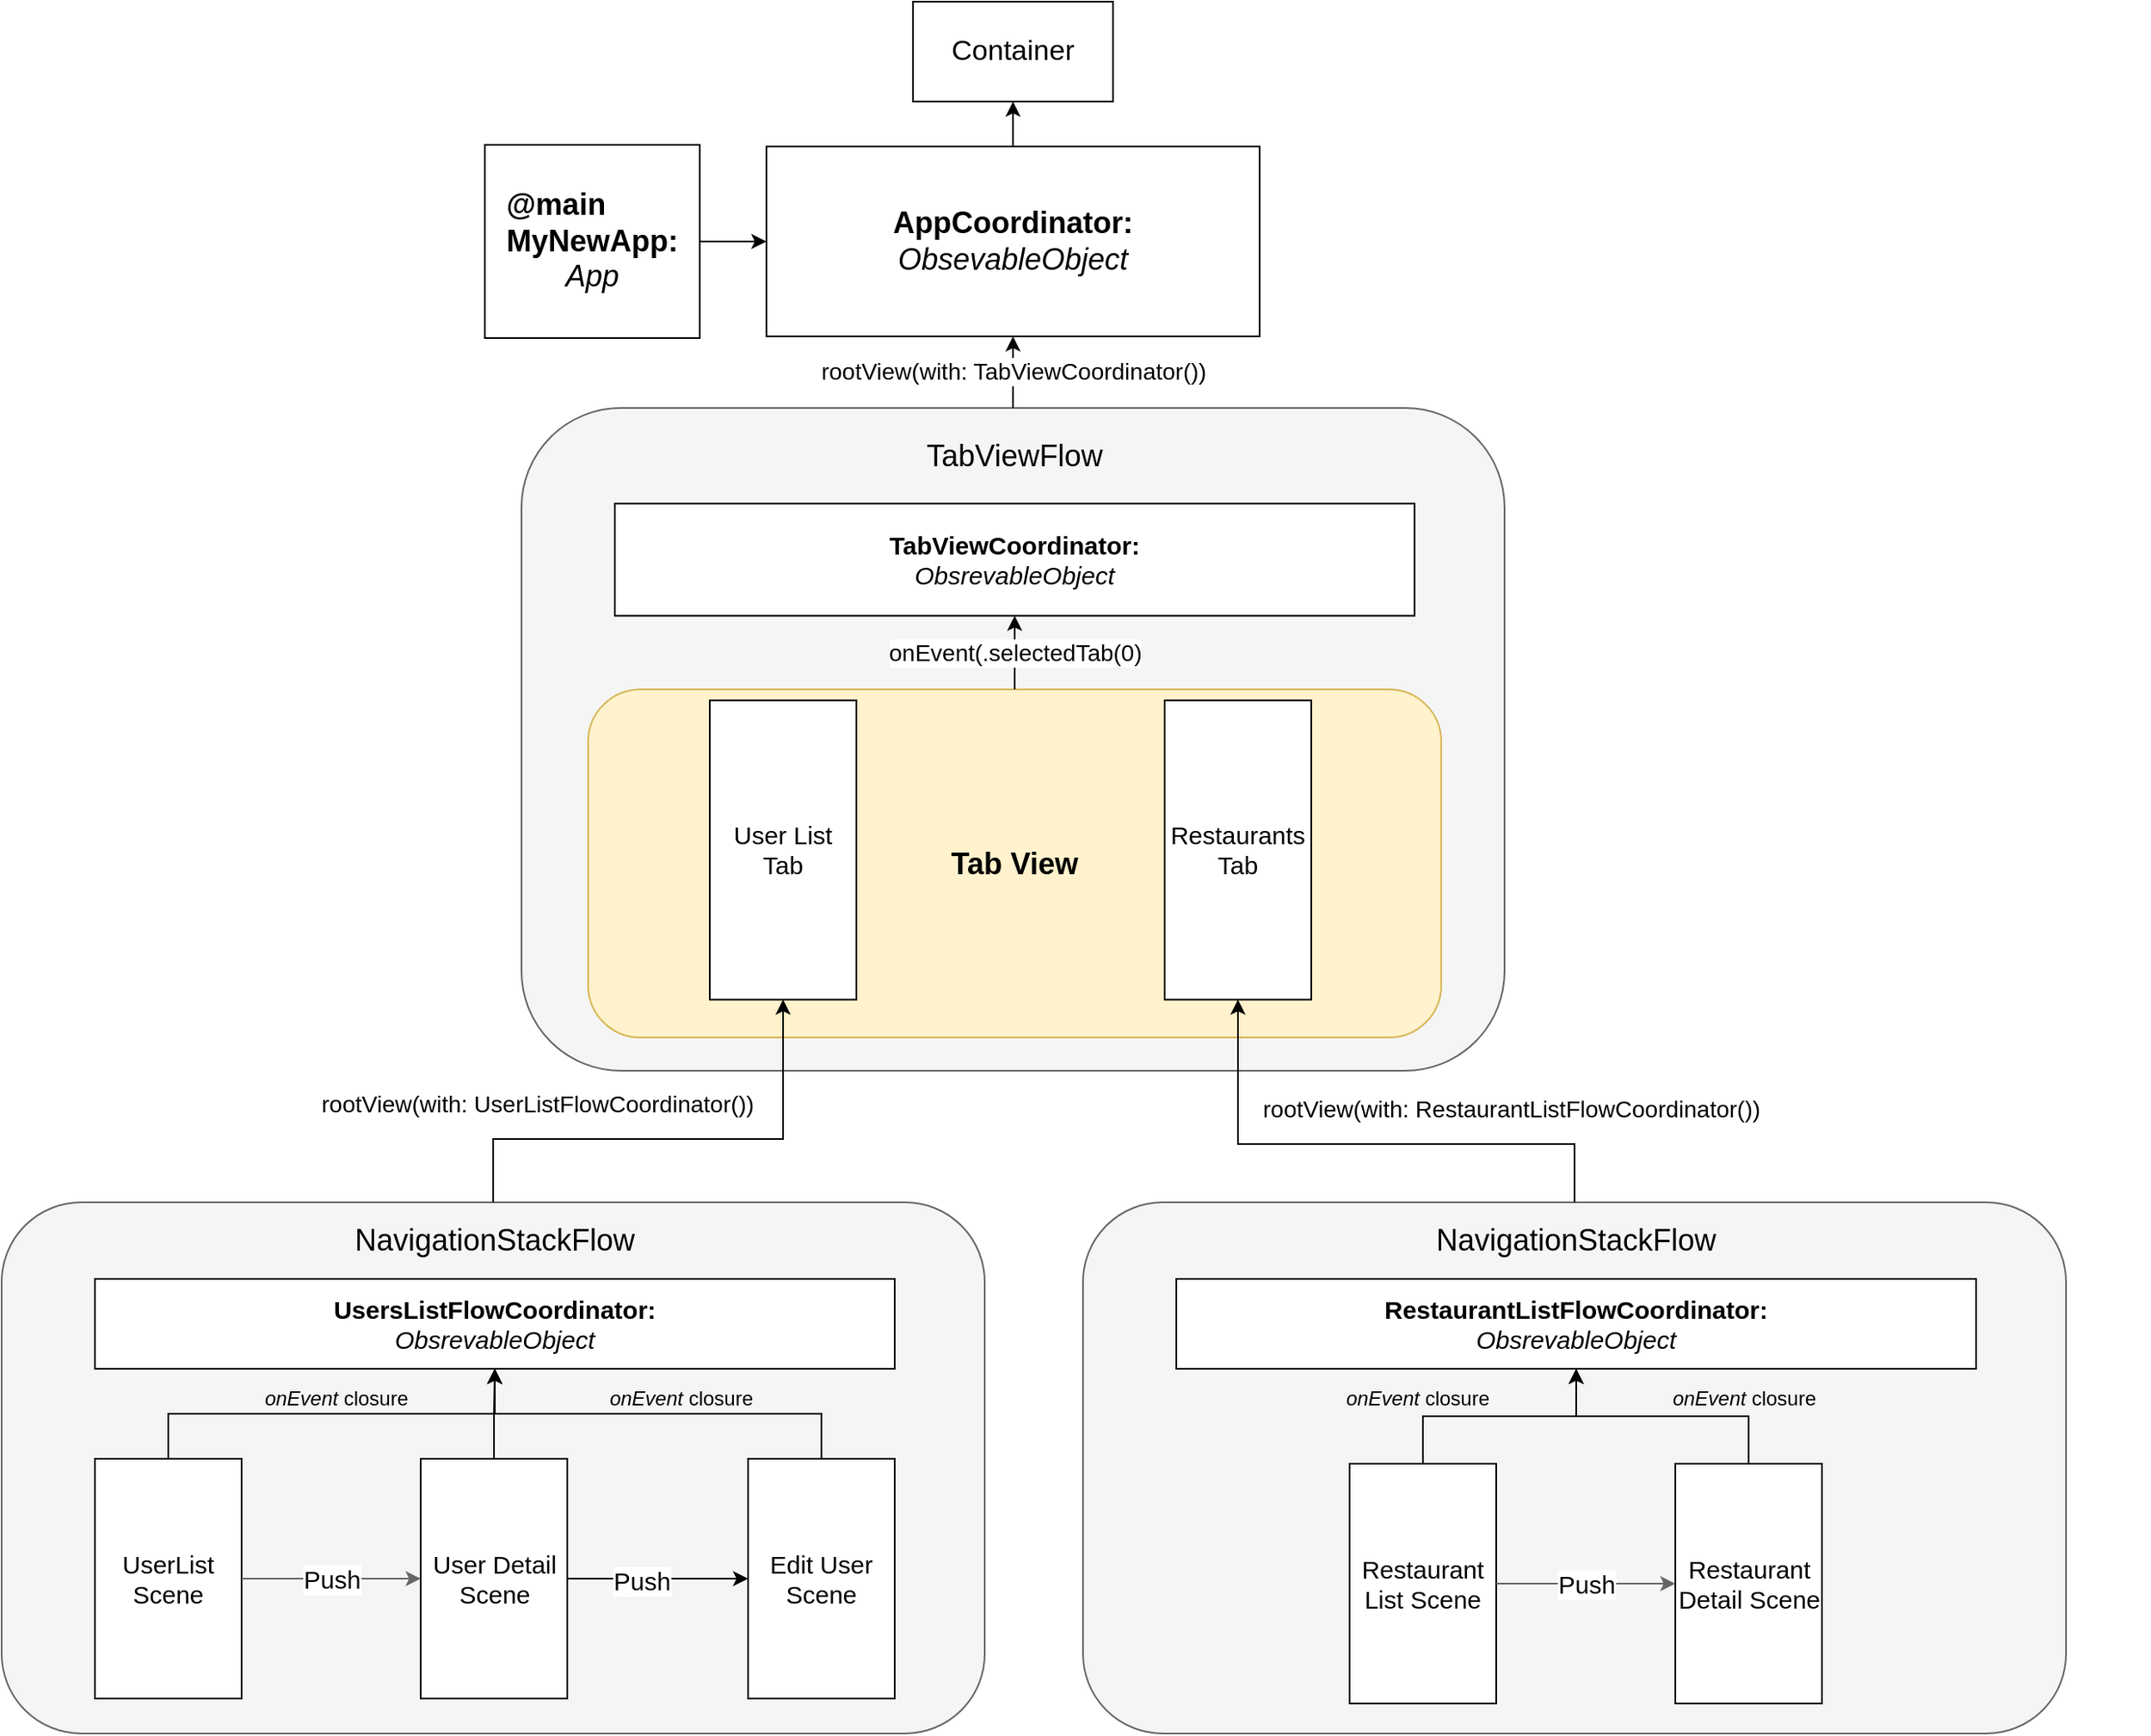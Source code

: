 <mxfile version="22.1.18" type="device">
  <diagram name="Page-1" id="Ri_AC8p3iXawiXWS5mzz">
    <mxGraphModel dx="1866" dy="1789" grid="0" gridSize="10" guides="1" tooltips="1" connect="1" arrows="1" fold="1" page="0" pageScale="1" pageWidth="827" pageHeight="1169" math="0" shadow="0">
      <root>
        <mxCell id="0" />
        <mxCell id="1" parent="0" />
        <mxCell id="uOMRUbiovgpeaWf4q9SV-27" style="edgeStyle=orthogonalEdgeStyle;rounded=0;orthogonalLoop=1;jettySize=auto;html=1;exitX=1;exitY=0.5;exitDx=0;exitDy=0;entryX=0;entryY=0.5;entryDx=0;entryDy=0;" edge="1" parent="1" source="uOMRUbiovgpeaWf4q9SV-18" target="uOMRUbiovgpeaWf4q9SV-22">
          <mxGeometry relative="1" as="geometry" />
        </mxCell>
        <mxCell id="uOMRUbiovgpeaWf4q9SV-18" value="&lt;div style=&quot;text-align: left;&quot;&gt;&lt;b&gt;@main&lt;/b&gt;&lt;/div&gt;&lt;b&gt;MyNewApp:&lt;/b&gt;&lt;br&gt;&lt;i&gt;App&lt;/i&gt;" style="rounded=0;whiteSpace=wrap;html=1;fontSize=18;align=center;" vertex="1" parent="1">
          <mxGeometry x="141" y="-343" width="129" height="116" as="geometry" />
        </mxCell>
        <mxCell id="uOMRUbiovgpeaWf4q9SV-25" style="edgeStyle=orthogonalEdgeStyle;rounded=0;orthogonalLoop=1;jettySize=auto;html=1;exitX=0.5;exitY=0;exitDx=0;exitDy=0;" edge="1" parent="1" source="uOMRUbiovgpeaWf4q9SV-22" target="uOMRUbiovgpeaWf4q9SV-26">
          <mxGeometry relative="1" as="geometry">
            <mxPoint x="458" y="-425" as="targetPoint" />
          </mxGeometry>
        </mxCell>
        <mxCell id="uOMRUbiovgpeaWf4q9SV-22" value="&lt;b&gt;AppCoordinator:&lt;/b&gt;&lt;br&gt;&lt;i&gt;ObsevableObject&lt;/i&gt;" style="rounded=0;whiteSpace=wrap;html=1;fontSize=18;" vertex="1" parent="1">
          <mxGeometry x="310" y="-342" width="296" height="114" as="geometry" />
        </mxCell>
        <mxCell id="uOMRUbiovgpeaWf4q9SV-26" value="Container" style="rounded=0;whiteSpace=wrap;html=1;fontSize=17;" vertex="1" parent="1">
          <mxGeometry x="398" y="-429" width="120" height="60" as="geometry" />
        </mxCell>
        <mxCell id="uOMRUbiovgpeaWf4q9SV-38" value="" style="group" vertex="1" connectable="0" parent="1">
          <mxGeometry x="-149" y="292" width="590" height="319" as="geometry" />
        </mxCell>
        <mxCell id="uOMRUbiovgpeaWf4q9SV-1" value="" style="rounded=1;whiteSpace=wrap;html=1;fillColor=#f5f5f5;strokeColor=#666666;fontColor=#333333;" vertex="1" parent="uOMRUbiovgpeaWf4q9SV-38">
          <mxGeometry width="590" height="319" as="geometry" />
        </mxCell>
        <mxCell id="uOMRUbiovgpeaWf4q9SV-2" value="UsersListFlowCoordinator:&lt;br&gt;&lt;span style=&quot;font-weight: normal;&quot;&gt;&lt;i&gt;ObsrevableObject&lt;/i&gt;&lt;/span&gt;" style="rounded=0;whiteSpace=wrap;html=1;fontStyle=1;fontSize=15;" vertex="1" parent="uOMRUbiovgpeaWf4q9SV-38">
          <mxGeometry x="56" y="46" width="480" height="54" as="geometry" />
        </mxCell>
        <mxCell id="uOMRUbiovgpeaWf4q9SV-4" value="" style="group;fontSize=14;" vertex="1" connectable="0" parent="uOMRUbiovgpeaWf4q9SV-38">
          <mxGeometry x="56" y="154" width="480" height="144" as="geometry" />
        </mxCell>
        <mxCell id="uOMRUbiovgpeaWf4q9SV-5" value="UserList Scene" style="rounded=0;whiteSpace=wrap;html=1;fontSize=15;" vertex="1" parent="uOMRUbiovgpeaWf4q9SV-4">
          <mxGeometry width="88" height="144" as="geometry" />
        </mxCell>
        <mxCell id="uOMRUbiovgpeaWf4q9SV-6" value="User Detail Scene" style="rounded=0;whiteSpace=wrap;html=1;fontSize=15;" vertex="1" parent="uOMRUbiovgpeaWf4q9SV-4">
          <mxGeometry x="195.5" width="88" height="144" as="geometry" />
        </mxCell>
        <mxCell id="uOMRUbiovgpeaWf4q9SV-7" value="Push" style="edgeStyle=orthogonalEdgeStyle;rounded=0;orthogonalLoop=1;jettySize=auto;html=1;exitX=1;exitY=0.5;exitDx=0;exitDy=0;entryX=0;entryY=0.5;entryDx=0;entryDy=0;fontSize=15;fillColor=#f5f5f5;strokeColor=#666666;" edge="1" parent="uOMRUbiovgpeaWf4q9SV-4" source="uOMRUbiovgpeaWf4q9SV-5" target="uOMRUbiovgpeaWf4q9SV-6">
          <mxGeometry relative="1" as="geometry" />
        </mxCell>
        <mxCell id="uOMRUbiovgpeaWf4q9SV-8" value="Edit User Scene" style="rounded=0;whiteSpace=wrap;html=1;fontSize=15;" vertex="1" parent="uOMRUbiovgpeaWf4q9SV-4">
          <mxGeometry x="392" width="88" height="144" as="geometry" />
        </mxCell>
        <mxCell id="uOMRUbiovgpeaWf4q9SV-9" style="edgeStyle=orthogonalEdgeStyle;rounded=0;orthogonalLoop=1;jettySize=auto;html=1;exitX=1;exitY=0.5;exitDx=0;exitDy=0;" edge="1" parent="uOMRUbiovgpeaWf4q9SV-4" source="uOMRUbiovgpeaWf4q9SV-6" target="uOMRUbiovgpeaWf4q9SV-8">
          <mxGeometry relative="1" as="geometry" />
        </mxCell>
        <mxCell id="uOMRUbiovgpeaWf4q9SV-10" value="Push" style="edgeLabel;html=1;align=center;verticalAlign=middle;resizable=0;points=[];fontSize=15;" vertex="1" connectable="0" parent="uOMRUbiovgpeaWf4q9SV-9">
          <mxGeometry x="-0.198" y="-1" relative="1" as="geometry">
            <mxPoint x="1" as="offset" />
          </mxGeometry>
        </mxCell>
        <mxCell id="uOMRUbiovgpeaWf4q9SV-11" style="edgeStyle=orthogonalEdgeStyle;rounded=0;orthogonalLoop=1;jettySize=auto;html=1;exitX=0.5;exitY=0;exitDx=0;exitDy=0;entryX=0.5;entryY=1;entryDx=0;entryDy=0;" edge="1" parent="uOMRUbiovgpeaWf4q9SV-38" source="uOMRUbiovgpeaWf4q9SV-5" target="uOMRUbiovgpeaWf4q9SV-2">
          <mxGeometry relative="1" as="geometry" />
        </mxCell>
        <mxCell id="uOMRUbiovgpeaWf4q9SV-12" style="edgeStyle=orthogonalEdgeStyle;rounded=0;orthogonalLoop=1;jettySize=auto;html=1;exitX=0.5;exitY=0;exitDx=0;exitDy=0;entryX=0.5;entryY=1;entryDx=0;entryDy=0;" edge="1" parent="uOMRUbiovgpeaWf4q9SV-38" source="uOMRUbiovgpeaWf4q9SV-8" target="uOMRUbiovgpeaWf4q9SV-2">
          <mxGeometry relative="1" as="geometry" />
        </mxCell>
        <mxCell id="uOMRUbiovgpeaWf4q9SV-13" style="edgeStyle=orthogonalEdgeStyle;rounded=0;orthogonalLoop=1;jettySize=auto;html=1;exitX=0.5;exitY=0;exitDx=0;exitDy=0;entryX=0.5;entryY=1;entryDx=0;entryDy=0;" edge="1" parent="uOMRUbiovgpeaWf4q9SV-38" source="uOMRUbiovgpeaWf4q9SV-6" target="uOMRUbiovgpeaWf4q9SV-2">
          <mxGeometry relative="1" as="geometry" />
        </mxCell>
        <mxCell id="uOMRUbiovgpeaWf4q9SV-14" value="&lt;i&gt;onEvent&lt;/i&gt; closure" style="text;html=1;strokeColor=none;fillColor=none;align=center;verticalAlign=middle;whiteSpace=wrap;rounded=0;" vertex="1" parent="uOMRUbiovgpeaWf4q9SV-38">
          <mxGeometry x="153" y="103" width="96" height="30" as="geometry" />
        </mxCell>
        <mxCell id="uOMRUbiovgpeaWf4q9SV-15" value="&lt;i&gt;onEvent&lt;/i&gt; closure" style="text;html=1;strokeColor=none;fillColor=none;align=center;verticalAlign=middle;whiteSpace=wrap;rounded=0;" vertex="1" parent="uOMRUbiovgpeaWf4q9SV-38">
          <mxGeometry x="360" y="103" width="96" height="30" as="geometry" />
        </mxCell>
        <mxCell id="uOMRUbiovgpeaWf4q9SV-37" value="NavigationStackFlow" style="text;html=1;strokeColor=none;fillColor=none;align=center;verticalAlign=middle;whiteSpace=wrap;rounded=0;fontSize=18;" vertex="1" parent="uOMRUbiovgpeaWf4q9SV-38">
          <mxGeometry x="266" y="8" width="60" height="30" as="geometry" />
        </mxCell>
        <mxCell id="uOMRUbiovgpeaWf4q9SV-39" value="" style="group" vertex="1" connectable="0" parent="1">
          <mxGeometry x="163" y="-185" width="590" height="398" as="geometry" />
        </mxCell>
        <mxCell id="uOMRUbiovgpeaWf4q9SV-40" value="" style="rounded=1;whiteSpace=wrap;html=1;fillColor=#f5f5f5;strokeColor=#666666;fontColor=#333333;" vertex="1" parent="uOMRUbiovgpeaWf4q9SV-39">
          <mxGeometry width="590" height="398" as="geometry" />
        </mxCell>
        <mxCell id="uOMRUbiovgpeaWf4q9SV-55" value="&lt;b&gt;&lt;font style=&quot;font-size: 18px;&quot;&gt;Tab View&lt;/font&gt;&lt;/b&gt;" style="rounded=1;whiteSpace=wrap;html=1;fillColor=#fff2cc;strokeColor=#d6b656;" vertex="1" parent="uOMRUbiovgpeaWf4q9SV-39">
          <mxGeometry x="40" y="169" width="512" height="209.06" as="geometry" />
        </mxCell>
        <mxCell id="uOMRUbiovgpeaWf4q9SV-41" value="TabViewCoordinator:&lt;br&gt;&lt;span style=&quot;font-weight: normal;&quot;&gt;&lt;i&gt;ObsrevableObject&lt;/i&gt;&lt;/span&gt;" style="rounded=0;whiteSpace=wrap;html=1;fontStyle=1;fontSize=15;" vertex="1" parent="uOMRUbiovgpeaWf4q9SV-39">
          <mxGeometry x="56" y="57.392" width="480" height="67.373" as="geometry" />
        </mxCell>
        <mxCell id="uOMRUbiovgpeaWf4q9SV-54" value="TabViewFlow" style="text;html=1;strokeColor=none;fillColor=none;align=center;verticalAlign=middle;whiteSpace=wrap;rounded=0;fontSize=18;" vertex="1" parent="uOMRUbiovgpeaWf4q9SV-39">
          <mxGeometry x="266" y="9.981" width="60" height="37.429" as="geometry" />
        </mxCell>
        <mxCell id="uOMRUbiovgpeaWf4q9SV-44" value="Restaurants&lt;br&gt;Tab" style="rounded=0;whiteSpace=wrap;html=1;fontSize=15;" vertex="1" parent="uOMRUbiovgpeaWf4q9SV-39">
          <mxGeometry x="386" y="175.625" width="88" height="179.661" as="geometry" />
        </mxCell>
        <mxCell id="uOMRUbiovgpeaWf4q9SV-43" value="User List Tab" style="rounded=0;whiteSpace=wrap;html=1;fontSize=15;" vertex="1" parent="uOMRUbiovgpeaWf4q9SV-39">
          <mxGeometry x="113" y="175.625" width="88" height="179.661" as="geometry" />
        </mxCell>
        <mxCell id="uOMRUbiovgpeaWf4q9SV-56" value="&lt;font style=&quot;font-size: 14px;&quot;&gt;onEvent(.selectedTab(0)&lt;/font&gt;" style="edgeStyle=orthogonalEdgeStyle;rounded=0;orthogonalLoop=1;jettySize=auto;html=1;exitX=0.5;exitY=0;exitDx=0;exitDy=0;entryX=0.5;entryY=1;entryDx=0;entryDy=0;" edge="1" parent="uOMRUbiovgpeaWf4q9SV-39" source="uOMRUbiovgpeaWf4q9SV-55" target="uOMRUbiovgpeaWf4q9SV-41">
          <mxGeometry relative="1" as="geometry" />
        </mxCell>
        <mxCell id="uOMRUbiovgpeaWf4q9SV-58" value="&lt;font style=&quot;font-size: 14px;&quot;&gt;rootView(with: TabViewCoordinator())&lt;/font&gt;" style="edgeStyle=orthogonalEdgeStyle;rounded=0;orthogonalLoop=1;jettySize=auto;html=1;" edge="1" parent="1" source="uOMRUbiovgpeaWf4q9SV-40" target="uOMRUbiovgpeaWf4q9SV-22">
          <mxGeometry x="0.023" relative="1" as="geometry">
            <mxPoint as="offset" />
          </mxGeometry>
        </mxCell>
        <mxCell id="uOMRUbiovgpeaWf4q9SV-59" style="edgeStyle=orthogonalEdgeStyle;rounded=0;orthogonalLoop=1;jettySize=auto;html=1;exitX=0.5;exitY=0;exitDx=0;exitDy=0;entryX=0.5;entryY=1;entryDx=0;entryDy=0;" edge="1" parent="1" source="uOMRUbiovgpeaWf4q9SV-1" target="uOMRUbiovgpeaWf4q9SV-43">
          <mxGeometry relative="1" as="geometry">
            <Array as="points">
              <mxPoint x="146" y="254" />
              <mxPoint x="320" y="254" />
            </Array>
          </mxGeometry>
        </mxCell>
        <mxCell id="uOMRUbiovgpeaWf4q9SV-62" value="&lt;span style=&quot;caret-color: rgb(0, 0, 0); color: rgb(0, 0, 0); font-family: Helvetica; font-size: 14px; font-style: normal; font-variant-caps: normal; font-weight: 400; letter-spacing: normal; text-align: center; text-indent: 0px; text-transform: none; word-spacing: 0px; -webkit-text-stroke-width: 0px; background-color: rgb(255, 255, 255); text-decoration: none; float: none; display: inline !important;&quot;&gt;rootView(with: UserListFlowCoordinator())&lt;/span&gt;" style="text;whiteSpace=wrap;html=1;" vertex="1" parent="1">
          <mxGeometry x="41" y="218" width="269" height="33" as="geometry" />
        </mxCell>
        <mxCell id="uOMRUbiovgpeaWf4q9SV-63" value="" style="group" vertex="1" connectable="0" parent="1">
          <mxGeometry x="500" y="292" width="590" height="319" as="geometry" />
        </mxCell>
        <mxCell id="uOMRUbiovgpeaWf4q9SV-64" value="" style="rounded=1;whiteSpace=wrap;html=1;fillColor=#f5f5f5;strokeColor=#666666;fontColor=#333333;" vertex="1" parent="uOMRUbiovgpeaWf4q9SV-63">
          <mxGeometry width="590" height="319" as="geometry" />
        </mxCell>
        <mxCell id="uOMRUbiovgpeaWf4q9SV-65" value="RestaurantListFlowCoordinator:&lt;br&gt;&lt;span style=&quot;font-weight: normal;&quot;&gt;&lt;i&gt;ObsrevableObject&lt;/i&gt;&lt;/span&gt;" style="rounded=0;whiteSpace=wrap;html=1;fontStyle=1;fontSize=15;" vertex="1" parent="uOMRUbiovgpeaWf4q9SV-63">
          <mxGeometry x="56" y="46" width="480" height="54" as="geometry" />
        </mxCell>
        <mxCell id="uOMRUbiovgpeaWf4q9SV-66" value="" style="group;fontSize=14;" vertex="1" connectable="0" parent="uOMRUbiovgpeaWf4q9SV-63">
          <mxGeometry x="160" y="157" width="480" height="144" as="geometry" />
        </mxCell>
        <mxCell id="uOMRUbiovgpeaWf4q9SV-67" value="Restaurant List Scene" style="rounded=0;whiteSpace=wrap;html=1;fontSize=15;" vertex="1" parent="uOMRUbiovgpeaWf4q9SV-66">
          <mxGeometry width="88" height="144" as="geometry" />
        </mxCell>
        <mxCell id="uOMRUbiovgpeaWf4q9SV-68" value="Restaurant Detail Scene" style="rounded=0;whiteSpace=wrap;html=1;fontSize=15;" vertex="1" parent="uOMRUbiovgpeaWf4q9SV-66">
          <mxGeometry x="195.5" width="88" height="144" as="geometry" />
        </mxCell>
        <mxCell id="uOMRUbiovgpeaWf4q9SV-69" value="Push" style="edgeStyle=orthogonalEdgeStyle;rounded=0;orthogonalLoop=1;jettySize=auto;html=1;exitX=1;exitY=0.5;exitDx=0;exitDy=0;entryX=0;entryY=0.5;entryDx=0;entryDy=0;fontSize=15;fillColor=#f5f5f5;strokeColor=#666666;" edge="1" parent="uOMRUbiovgpeaWf4q9SV-66" source="uOMRUbiovgpeaWf4q9SV-67" target="uOMRUbiovgpeaWf4q9SV-68">
          <mxGeometry relative="1" as="geometry" />
        </mxCell>
        <mxCell id="uOMRUbiovgpeaWf4q9SV-73" style="edgeStyle=orthogonalEdgeStyle;rounded=0;orthogonalLoop=1;jettySize=auto;html=1;exitX=0.5;exitY=0;exitDx=0;exitDy=0;entryX=0.5;entryY=1;entryDx=0;entryDy=0;" edge="1" parent="uOMRUbiovgpeaWf4q9SV-63" source="uOMRUbiovgpeaWf4q9SV-67" target="uOMRUbiovgpeaWf4q9SV-65">
          <mxGeometry relative="1" as="geometry" />
        </mxCell>
        <mxCell id="uOMRUbiovgpeaWf4q9SV-75" style="edgeStyle=orthogonalEdgeStyle;rounded=0;orthogonalLoop=1;jettySize=auto;html=1;exitX=0.5;exitY=0;exitDx=0;exitDy=0;entryX=0.5;entryY=1;entryDx=0;entryDy=0;" edge="1" parent="uOMRUbiovgpeaWf4q9SV-63" source="uOMRUbiovgpeaWf4q9SV-68" target="uOMRUbiovgpeaWf4q9SV-65">
          <mxGeometry relative="1" as="geometry" />
        </mxCell>
        <mxCell id="uOMRUbiovgpeaWf4q9SV-76" value="&lt;i&gt;onEvent&lt;/i&gt; closure" style="text;html=1;strokeColor=none;fillColor=none;align=center;verticalAlign=middle;whiteSpace=wrap;rounded=0;" vertex="1" parent="uOMRUbiovgpeaWf4q9SV-63">
          <mxGeometry x="153" y="103" width="96" height="30" as="geometry" />
        </mxCell>
        <mxCell id="uOMRUbiovgpeaWf4q9SV-78" value="NavigationStackFlow" style="text;html=1;strokeColor=none;fillColor=none;align=center;verticalAlign=middle;whiteSpace=wrap;rounded=0;fontSize=18;" vertex="1" parent="uOMRUbiovgpeaWf4q9SV-63">
          <mxGeometry x="266" y="8" width="60" height="30" as="geometry" />
        </mxCell>
        <mxCell id="uOMRUbiovgpeaWf4q9SV-79" value="&lt;i&gt;onEvent&lt;/i&gt; closure" style="text;html=1;strokeColor=none;fillColor=none;align=center;verticalAlign=middle;whiteSpace=wrap;rounded=0;" vertex="1" parent="uOMRUbiovgpeaWf4q9SV-63">
          <mxGeometry x="349" y="103" width="96" height="30" as="geometry" />
        </mxCell>
        <mxCell id="uOMRUbiovgpeaWf4q9SV-81" style="edgeStyle=orthogonalEdgeStyle;rounded=0;orthogonalLoop=1;jettySize=auto;html=1;exitX=0.5;exitY=0;exitDx=0;exitDy=0;entryX=0.5;entryY=1;entryDx=0;entryDy=0;" edge="1" parent="1" source="uOMRUbiovgpeaWf4q9SV-64" target="uOMRUbiovgpeaWf4q9SV-44">
          <mxGeometry relative="1" as="geometry">
            <Array as="points">
              <mxPoint x="795" y="257" />
              <mxPoint x="593" y="257" />
            </Array>
          </mxGeometry>
        </mxCell>
        <mxCell id="uOMRUbiovgpeaWf4q9SV-82" value="&lt;span style=&quot;caret-color: rgb(0, 0, 0); color: rgb(0, 0, 0); font-family: Helvetica; font-size: 14px; font-style: normal; font-variant-caps: normal; font-weight: 400; letter-spacing: normal; text-align: center; text-indent: 0px; text-transform: none; word-spacing: 0px; -webkit-text-stroke-width: 0px; background-color: rgb(255, 255, 255); text-decoration: none; float: none; display: inline !important;&quot;&gt;rootView(with: RestaurantListFlowCoordinator())&lt;/span&gt;" style="text;whiteSpace=wrap;html=1;" vertex="1" parent="1">
          <mxGeometry x="606" y="221" width="324" height="33" as="geometry" />
        </mxCell>
      </root>
    </mxGraphModel>
  </diagram>
</mxfile>
